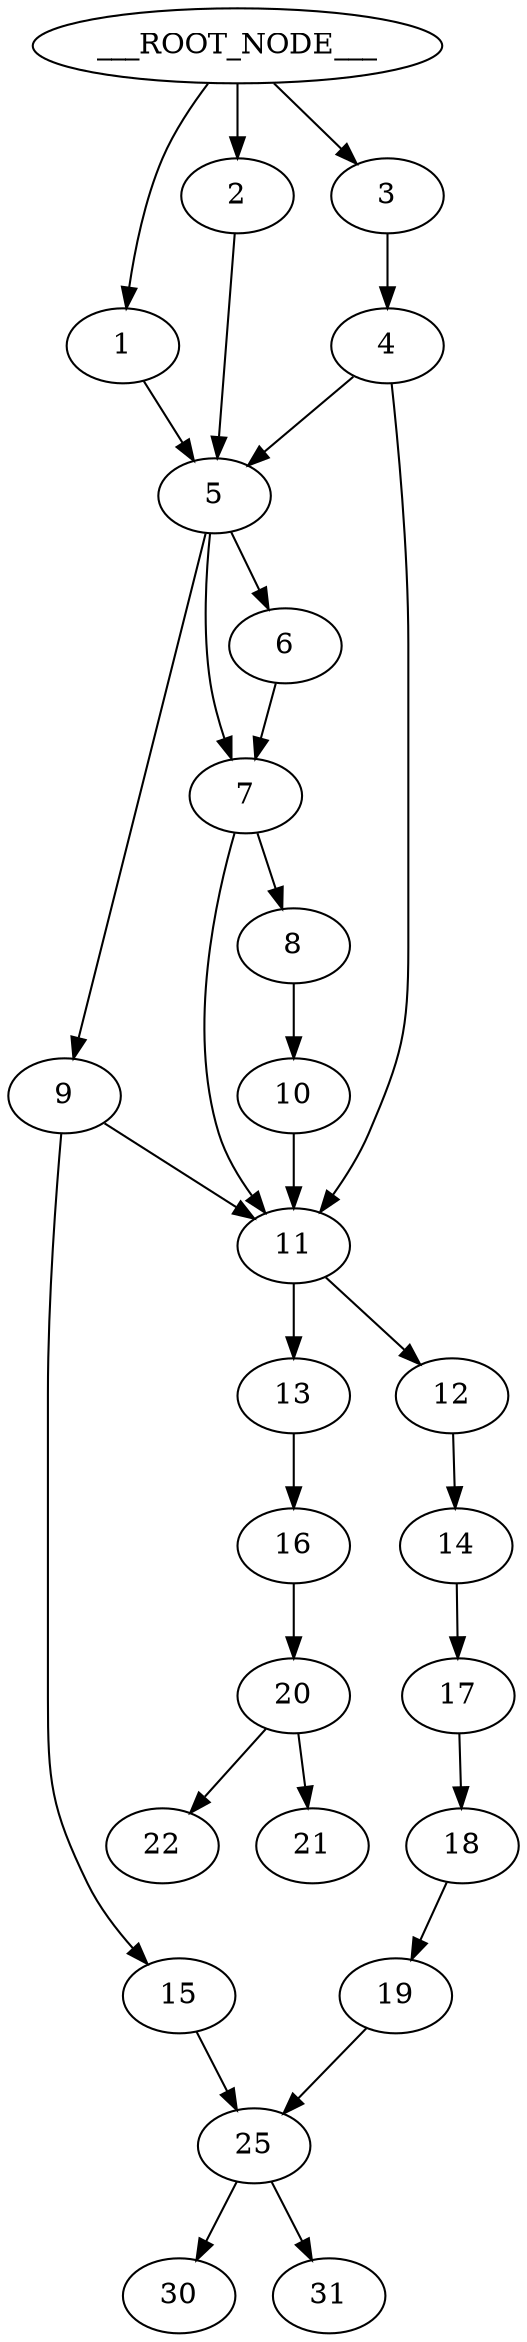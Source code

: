 digraph G {
	"___ROOT_NODE___" -> "1"
	"1" -> "5"
	"5" -> "9"
	"9" -> "15"
	"15" -> "25"
	"25" -> "30"
	"25" -> "31"
	"9" -> "11"
	"11" -> "13"
	"13" -> "16"
	"16" -> "20"
	"20" -> "22"
	"20" -> "21"
	"11" -> "12"
	"12" -> "14"
	"14" -> "17"
	"17" -> "18"
	"18" -> "19"
	"19" -> "25"
	"5" -> "7"
	"7" -> "11"
	"7" -> "8"
	"8" -> "10"
	"10" -> "11"
	"5" -> "6"
	"6" -> "7"
	"___ROOT_NODE___" -> "2"
	"2" -> "5"
	"___ROOT_NODE___" -> "3"
	"3" -> "4"
	"4" -> "11"
	"4" -> "5"
}